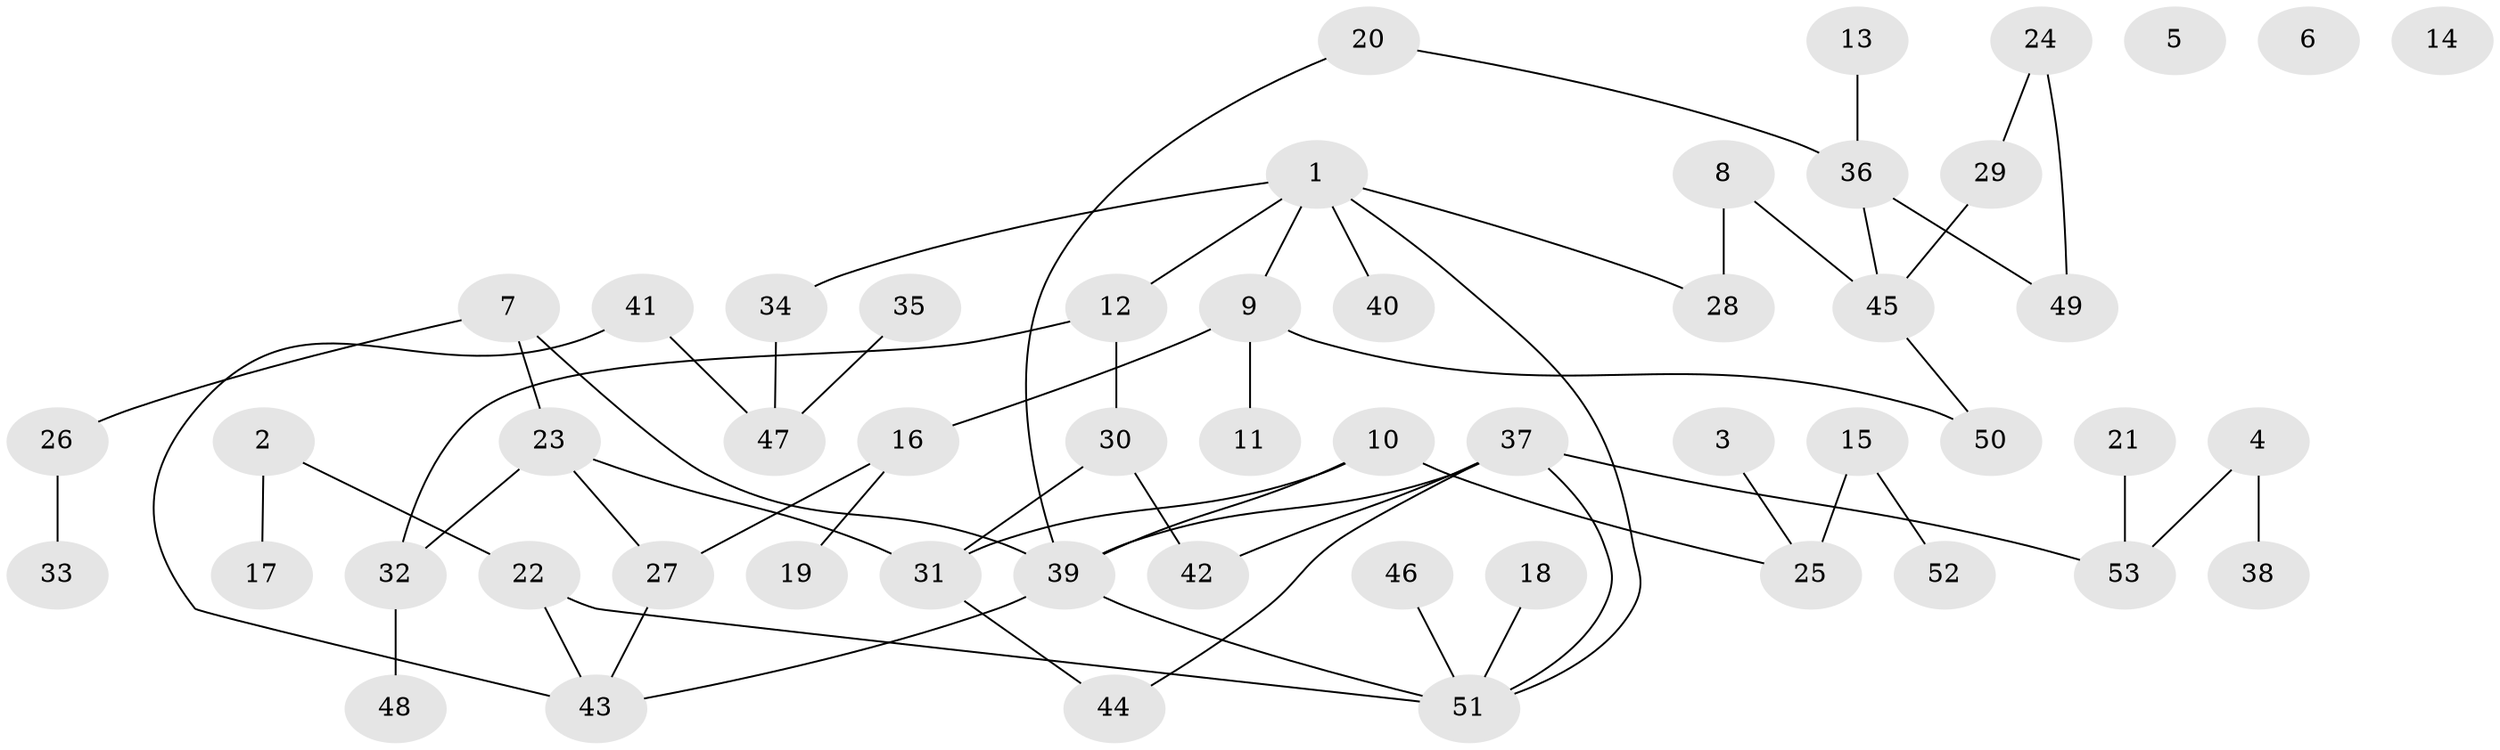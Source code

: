 // coarse degree distribution, {7: 0.06060606060606061, 1: 0.2727272727272727, 0: 0.09090909090909091, 5: 0.09090909090909091, 2: 0.30303030303030304, 3: 0.06060606060606061, 4: 0.06060606060606061, 6: 0.06060606060606061}
// Generated by graph-tools (version 1.1) at 2025/23/03/03/25 07:23:26]
// undirected, 53 vertices, 62 edges
graph export_dot {
graph [start="1"]
  node [color=gray90,style=filled];
  1;
  2;
  3;
  4;
  5;
  6;
  7;
  8;
  9;
  10;
  11;
  12;
  13;
  14;
  15;
  16;
  17;
  18;
  19;
  20;
  21;
  22;
  23;
  24;
  25;
  26;
  27;
  28;
  29;
  30;
  31;
  32;
  33;
  34;
  35;
  36;
  37;
  38;
  39;
  40;
  41;
  42;
  43;
  44;
  45;
  46;
  47;
  48;
  49;
  50;
  51;
  52;
  53;
  1 -- 9;
  1 -- 12;
  1 -- 28;
  1 -- 34;
  1 -- 40;
  1 -- 51;
  2 -- 17;
  2 -- 22;
  3 -- 25;
  4 -- 38;
  4 -- 53;
  7 -- 23;
  7 -- 26;
  7 -- 39;
  8 -- 28;
  8 -- 45;
  9 -- 11;
  9 -- 16;
  9 -- 50;
  10 -- 25;
  10 -- 31;
  10 -- 39;
  12 -- 30;
  12 -- 32;
  13 -- 36;
  15 -- 25;
  15 -- 52;
  16 -- 19;
  16 -- 27;
  18 -- 51;
  20 -- 36;
  20 -- 39;
  21 -- 53;
  22 -- 43;
  22 -- 51;
  23 -- 27;
  23 -- 31;
  23 -- 32;
  24 -- 29;
  24 -- 49;
  26 -- 33;
  27 -- 43;
  29 -- 45;
  30 -- 31;
  30 -- 42;
  31 -- 44;
  32 -- 48;
  34 -- 47;
  35 -- 47;
  36 -- 45;
  36 -- 49;
  37 -- 39;
  37 -- 42;
  37 -- 44;
  37 -- 51;
  37 -- 53;
  39 -- 43;
  39 -- 51;
  41 -- 43;
  41 -- 47;
  45 -- 50;
  46 -- 51;
}
